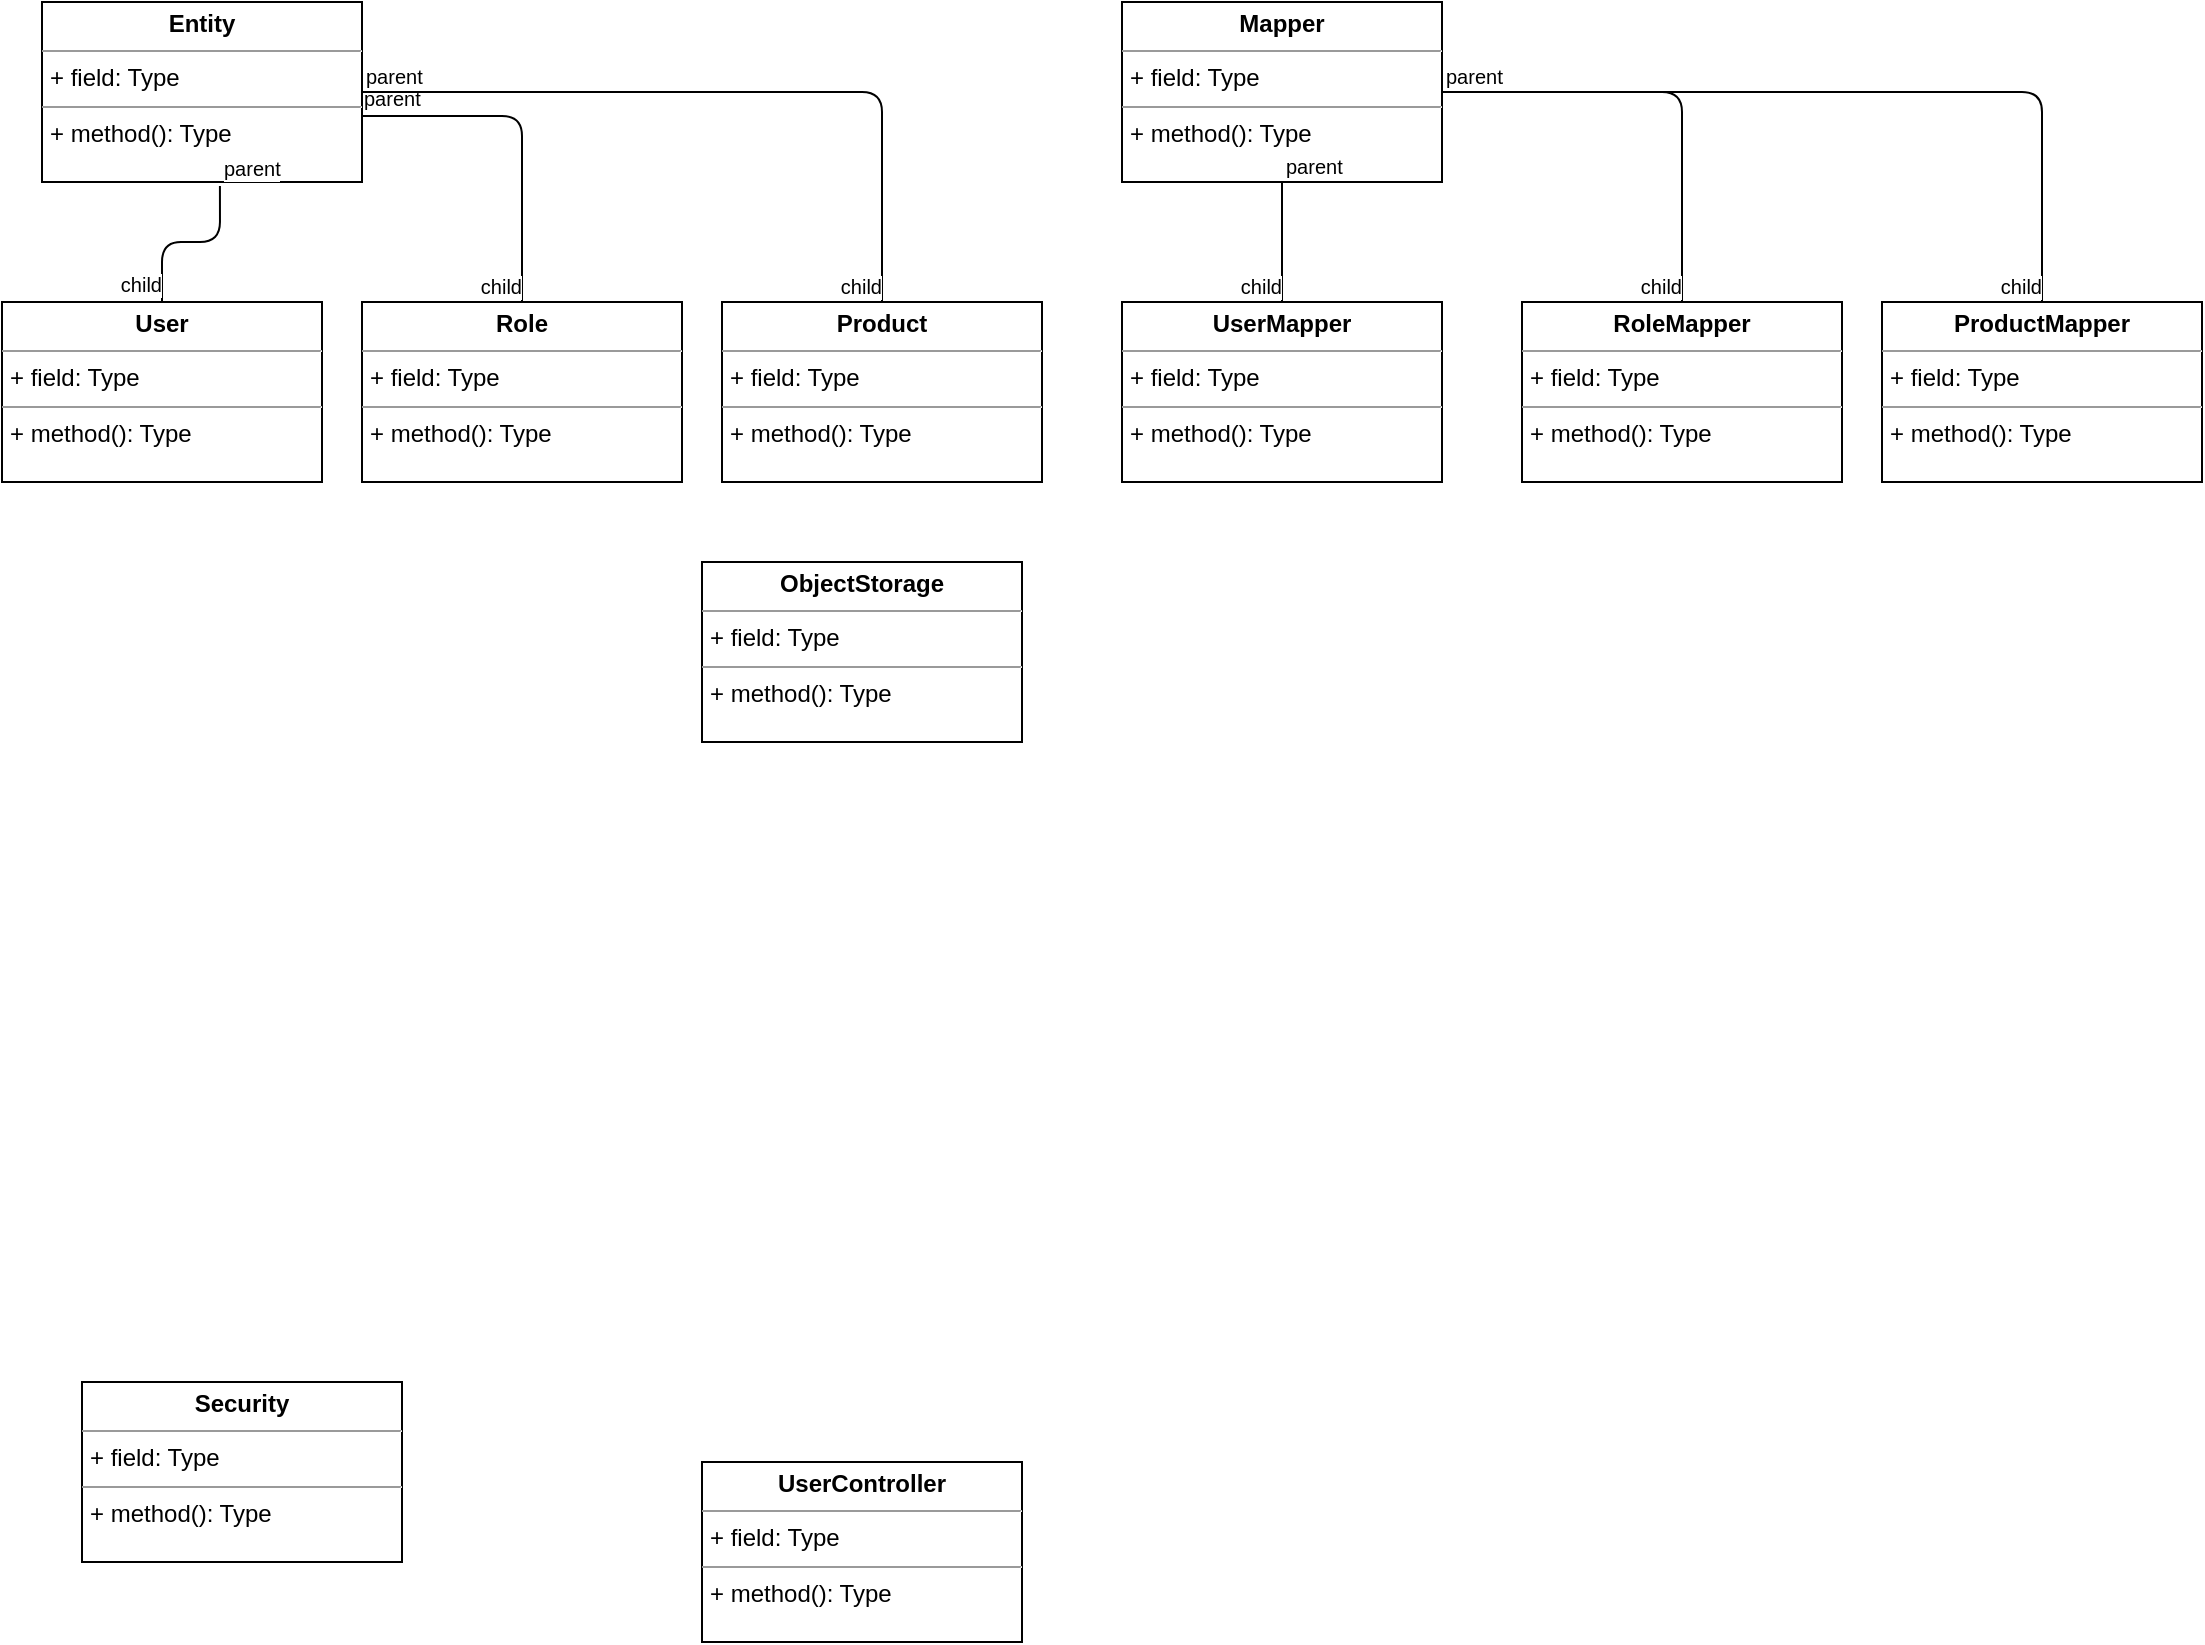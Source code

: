 <mxfile version="10.6.0" type="github"><diagram id="AGDRdy9E8Ncb0qvLrpPc" name="Page-1"><mxGraphModel dx="1593" dy="920" grid="1" gridSize="10" guides="1" tooltips="1" connect="1" arrows="1" fold="1" page="1" pageScale="1" pageWidth="827" pageHeight="1169" math="0" shadow="0"><root><mxCell id="0"/><mxCell id="1" parent="0"/><mxCell id="7Hd7Yw-MwSTJVAkwRDMc-26" value="" style="endArrow=none;html=1;edgeStyle=orthogonalEdgeStyle;exitX=0.994;exitY=0.633;exitDx=0;exitDy=0;exitPerimeter=0;" edge="1" parent="1" source="7Hd7Yw-MwSTJVAkwRDMc-37" target="7Hd7Yw-MwSTJVAkwRDMc-34"><mxGeometry relative="1" as="geometry"><mxPoint x="310" y="180" as="sourcePoint"/><mxPoint x="370" y="240" as="targetPoint"/></mxGeometry></mxCell><mxCell id="7Hd7Yw-MwSTJVAkwRDMc-27" value="parent" style="resizable=0;html=1;align=left;verticalAlign=bottom;labelBackgroundColor=#ffffff;fontSize=10;" connectable="0" vertex="1" parent="7Hd7Yw-MwSTJVAkwRDMc-26"><mxGeometry x="-1" relative="1" as="geometry"/></mxCell><mxCell id="7Hd7Yw-MwSTJVAkwRDMc-28" value="child" style="resizable=0;html=1;align=right;verticalAlign=bottom;labelBackgroundColor=#ffffff;fontSize=10;" connectable="0" vertex="1" parent="7Hd7Yw-MwSTJVAkwRDMc-26"><mxGeometry x="1" relative="1" as="geometry"/></mxCell><mxCell id="7Hd7Yw-MwSTJVAkwRDMc-30" value="" style="endArrow=none;html=1;edgeStyle=orthogonalEdgeStyle;" edge="1" parent="1" source="7Hd7Yw-MwSTJVAkwRDMc-37" target="7Hd7Yw-MwSTJVAkwRDMc-35"><mxGeometry relative="1" as="geometry"><mxPoint x="190" y="21" as="sourcePoint"/><mxPoint x="400" y="130" as="targetPoint"/></mxGeometry></mxCell><mxCell id="7Hd7Yw-MwSTJVAkwRDMc-31" value="parent" style="resizable=0;html=1;align=left;verticalAlign=bottom;labelBackgroundColor=#ffffff;fontSize=10;" connectable="0" vertex="1" parent="7Hd7Yw-MwSTJVAkwRDMc-30"><mxGeometry x="-1" relative="1" as="geometry"/></mxCell><mxCell id="7Hd7Yw-MwSTJVAkwRDMc-32" value="child" style="resizable=0;html=1;align=right;verticalAlign=bottom;labelBackgroundColor=#ffffff;fontSize=10;" connectable="0" vertex="1" parent="7Hd7Yw-MwSTJVAkwRDMc-30"><mxGeometry x="1" relative="1" as="geometry"/></mxCell><mxCell id="7Hd7Yw-MwSTJVAkwRDMc-34" value="&lt;p style=&quot;margin: 0px ; margin-top: 4px ; text-align: center&quot;&gt;&lt;b&gt;Role&lt;/b&gt;&lt;/p&gt;&lt;hr size=&quot;1&quot;&gt;&lt;p style=&quot;margin: 0px ; margin-left: 4px&quot;&gt;+ field: Type&lt;/p&gt;&lt;hr size=&quot;1&quot;&gt;&lt;p style=&quot;margin: 0px ; margin-left: 4px&quot;&gt;+ method(): Type&lt;/p&gt;" style="verticalAlign=top;align=left;overflow=fill;fontSize=12;fontFamily=Helvetica;html=1;" vertex="1" parent="1"><mxGeometry x="180" y="160" width="160" height="90" as="geometry"/></mxCell><mxCell id="7Hd7Yw-MwSTJVAkwRDMc-35" value="&lt;p style=&quot;margin: 0px ; margin-top: 4px ; text-align: center&quot;&gt;&lt;b&gt;Product&lt;/b&gt;&lt;br&gt;&lt;/p&gt;&lt;hr size=&quot;1&quot;&gt;&lt;p style=&quot;margin: 0px ; margin-left: 4px&quot;&gt;+ field: Type&lt;/p&gt;&lt;hr size=&quot;1&quot;&gt;&lt;p style=&quot;margin: 0px ; margin-left: 4px&quot;&gt;+ method(): Type&lt;/p&gt;" style="verticalAlign=top;align=left;overflow=fill;fontSize=12;fontFamily=Helvetica;html=1;" vertex="1" parent="1"><mxGeometry x="360" y="160" width="160" height="90" as="geometry"/></mxCell><mxCell id="7Hd7Yw-MwSTJVAkwRDMc-37" value="&lt;p style=&quot;margin: 0px ; margin-top: 4px ; text-align: center&quot;&gt;&lt;b&gt;Entity&lt;/b&gt;&lt;br&gt;&lt;/p&gt;&lt;hr size=&quot;1&quot;&gt;&lt;p style=&quot;margin: 0px ; margin-left: 4px&quot;&gt;+ field: Type&lt;/p&gt;&lt;hr size=&quot;1&quot;&gt;&lt;p style=&quot;margin: 0px ; margin-left: 4px&quot;&gt;+ method(): Type&lt;/p&gt;" style="verticalAlign=top;align=left;overflow=fill;fontSize=12;fontFamily=Helvetica;html=1;" vertex="1" parent="1"><mxGeometry x="20" y="10" width="160" height="90" as="geometry"/></mxCell><mxCell id="7Hd7Yw-MwSTJVAkwRDMc-38" value="" style="endArrow=none;html=1;edgeStyle=orthogonalEdgeStyle;exitX=0.556;exitY=1.022;exitDx=0;exitDy=0;exitPerimeter=0;entryX=0.5;entryY=0;entryDx=0;entryDy=0;" edge="1" parent="1" source="7Hd7Yw-MwSTJVAkwRDMc-37" target="7Hd7Yw-MwSTJVAkwRDMc-41"><mxGeometry relative="1" as="geometry"><mxPoint x="300" y="55" as="sourcePoint"/><mxPoint x="80" y="160" as="targetPoint"/></mxGeometry></mxCell><mxCell id="7Hd7Yw-MwSTJVAkwRDMc-39" value="parent" style="resizable=0;html=1;align=left;verticalAlign=bottom;labelBackgroundColor=#ffffff;fontSize=10;" connectable="0" vertex="1" parent="7Hd7Yw-MwSTJVAkwRDMc-38"><mxGeometry x="-1" relative="1" as="geometry"/></mxCell><mxCell id="7Hd7Yw-MwSTJVAkwRDMc-40" value="child" style="resizable=0;html=1;align=right;verticalAlign=bottom;labelBackgroundColor=#ffffff;fontSize=10;" connectable="0" vertex="1" parent="7Hd7Yw-MwSTJVAkwRDMc-38"><mxGeometry x="1" relative="1" as="geometry"/></mxCell><mxCell id="7Hd7Yw-MwSTJVAkwRDMc-41" value="&lt;p style=&quot;margin: 0px ; margin-top: 4px ; text-align: center&quot;&gt;&lt;b&gt;User&lt;/b&gt;&lt;br&gt;&lt;/p&gt;&lt;hr size=&quot;1&quot;&gt;&lt;p style=&quot;margin: 0px ; margin-left: 4px&quot;&gt;+ field: Type&lt;/p&gt;&lt;hr size=&quot;1&quot;&gt;&lt;p style=&quot;margin: 0px ; margin-left: 4px&quot;&gt;+ method(): Type&lt;/p&gt;" style="verticalAlign=top;align=left;overflow=fill;fontSize=12;fontFamily=Helvetica;html=1;" vertex="1" parent="1"><mxGeometry y="160" width="160" height="90" as="geometry"/></mxCell><mxCell id="7Hd7Yw-MwSTJVAkwRDMc-42" value="&lt;p style=&quot;margin: 0px ; margin-top: 4px ; text-align: center&quot;&gt;&lt;b&gt;Security&lt;/b&gt;&lt;br&gt;&lt;/p&gt;&lt;hr size=&quot;1&quot;&gt;&lt;p style=&quot;margin: 0px ; margin-left: 4px&quot;&gt;+ field: Type&lt;/p&gt;&lt;hr size=&quot;1&quot;&gt;&lt;p style=&quot;margin: 0px ; margin-left: 4px&quot;&gt;+ method(): Type&lt;/p&gt;" style="verticalAlign=top;align=left;overflow=fill;fontSize=12;fontFamily=Helvetica;html=1;" vertex="1" parent="1"><mxGeometry x="40" y="700" width="160" height="90" as="geometry"/></mxCell><mxCell id="7Hd7Yw-MwSTJVAkwRDMc-43" value="&lt;p style=&quot;margin: 0px ; margin-top: 4px ; text-align: center&quot;&gt;&lt;b&gt;UserController&lt;/b&gt;&lt;br&gt;&lt;/p&gt;&lt;hr size=&quot;1&quot;&gt;&lt;p style=&quot;margin: 0px ; margin-left: 4px&quot;&gt;+ field: Type&lt;/p&gt;&lt;hr size=&quot;1&quot;&gt;&lt;p style=&quot;margin: 0px ; margin-left: 4px&quot;&gt;+ method(): Type&lt;/p&gt;" style="verticalAlign=top;align=left;overflow=fill;fontSize=12;fontFamily=Helvetica;html=1;" vertex="1" parent="1"><mxGeometry x="350" y="740" width="160" height="90" as="geometry"/></mxCell><mxCell id="7Hd7Yw-MwSTJVAkwRDMc-47" value="&lt;p style=&quot;margin: 0px ; margin-top: 4px ; text-align: center&quot;&gt;&lt;b&gt;Mapper&lt;/b&gt;&lt;br&gt;&lt;/p&gt;&lt;hr size=&quot;1&quot;&gt;&lt;p style=&quot;margin: 0px ; margin-left: 4px&quot;&gt;+ field: Type&lt;/p&gt;&lt;hr size=&quot;1&quot;&gt;&lt;p style=&quot;margin: 0px ; margin-left: 4px&quot;&gt;+ method(): Type&lt;/p&gt;" style="verticalAlign=top;align=left;overflow=fill;fontSize=12;fontFamily=Helvetica;html=1;" vertex="1" parent="1"><mxGeometry x="560" y="10" width="160" height="90" as="geometry"/></mxCell><mxCell id="7Hd7Yw-MwSTJVAkwRDMc-48" value="&lt;p style=&quot;margin: 0px ; margin-top: 4px ; text-align: center&quot;&gt;&lt;b&gt;ProductMapper&lt;/b&gt;&lt;br&gt;&lt;/p&gt;&lt;hr size=&quot;1&quot;&gt;&lt;p style=&quot;margin: 0px ; margin-left: 4px&quot;&gt;+ field: Type&lt;/p&gt;&lt;hr size=&quot;1&quot;&gt;&lt;p style=&quot;margin: 0px ; margin-left: 4px&quot;&gt;+ method(): Type&lt;/p&gt;" style="verticalAlign=top;align=left;overflow=fill;fontSize=12;fontFamily=Helvetica;html=1;" vertex="1" parent="1"><mxGeometry x="940" y="160" width="160" height="90" as="geometry"/></mxCell><mxCell id="7Hd7Yw-MwSTJVAkwRDMc-49" value="&lt;p style=&quot;margin: 0px ; margin-top: 4px ; text-align: center&quot;&gt;&lt;b&gt;RoleMapper&lt;/b&gt;&lt;br&gt;&lt;/p&gt;&lt;hr size=&quot;1&quot;&gt;&lt;p style=&quot;margin: 0px ; margin-left: 4px&quot;&gt;+ field: Type&lt;/p&gt;&lt;hr size=&quot;1&quot;&gt;&lt;p style=&quot;margin: 0px ; margin-left: 4px&quot;&gt;+ method(): Type&lt;/p&gt;" style="verticalAlign=top;align=left;overflow=fill;fontSize=12;fontFamily=Helvetica;html=1;" vertex="1" parent="1"><mxGeometry x="760" y="160" width="160" height="90" as="geometry"/></mxCell><mxCell id="7Hd7Yw-MwSTJVAkwRDMc-50" value="&lt;p style=&quot;margin: 0px ; margin-top: 4px ; text-align: center&quot;&gt;&lt;b&gt;UserMapper&lt;/b&gt;&lt;br&gt;&lt;/p&gt;&lt;hr size=&quot;1&quot;&gt;&lt;p style=&quot;margin: 0px ; margin-left: 4px&quot;&gt;+ field: Type&lt;/p&gt;&lt;hr size=&quot;1&quot;&gt;&lt;p style=&quot;margin: 0px ; margin-left: 4px&quot;&gt;+ method(): Type&lt;/p&gt;" style="verticalAlign=top;align=left;overflow=fill;fontSize=12;fontFamily=Helvetica;html=1;" vertex="1" parent="1"><mxGeometry x="560" y="160" width="160" height="90" as="geometry"/></mxCell><mxCell id="HJIpGyrJuuj5EZEITsqE-1" value="" style="endArrow=none;html=1;edgeStyle=orthogonalEdgeStyle;" edge="1" parent="1" source="7Hd7Yw-MwSTJVAkwRDMc-47" target="7Hd7Yw-MwSTJVAkwRDMc-50"><mxGeometry relative="1" as="geometry"><mxPoint x="-40.5" y="375.294" as="sourcePoint"/><mxPoint x="219.441" y="480" as="targetPoint"/></mxGeometry></mxCell><mxCell id="HJIpGyrJuuj5EZEITsqE-2" value="parent" style="resizable=0;html=1;align=left;verticalAlign=bottom;labelBackgroundColor=#ffffff;fontSize=10;" connectable="0" vertex="1" parent="HJIpGyrJuuj5EZEITsqE-1"><mxGeometry x="-1" relative="1" as="geometry"/></mxCell><mxCell id="HJIpGyrJuuj5EZEITsqE-3" value="child" style="resizable=0;html=1;align=right;verticalAlign=bottom;labelBackgroundColor=#ffffff;fontSize=10;" connectable="0" vertex="1" parent="HJIpGyrJuuj5EZEITsqE-1"><mxGeometry x="1" relative="1" as="geometry"/></mxCell><mxCell id="HJIpGyrJuuj5EZEITsqE-4" value="" style="endArrow=none;html=1;edgeStyle=orthogonalEdgeStyle;" edge="1" parent="1" source="7Hd7Yw-MwSTJVAkwRDMc-47" target="7Hd7Yw-MwSTJVAkwRDMc-49"><mxGeometry relative="1" as="geometry"><mxPoint x="60" y="350.294" as="sourcePoint"/><mxPoint x="319.941" y="455" as="targetPoint"/></mxGeometry></mxCell><mxCell id="HJIpGyrJuuj5EZEITsqE-5" value="parent" style="resizable=0;html=1;align=left;verticalAlign=bottom;labelBackgroundColor=#ffffff;fontSize=10;" connectable="0" vertex="1" parent="HJIpGyrJuuj5EZEITsqE-4"><mxGeometry x="-1" relative="1" as="geometry"/></mxCell><mxCell id="HJIpGyrJuuj5EZEITsqE-6" value="child" style="resizable=0;html=1;align=right;verticalAlign=bottom;labelBackgroundColor=#ffffff;fontSize=10;" connectable="0" vertex="1" parent="HJIpGyrJuuj5EZEITsqE-4"><mxGeometry x="1" relative="1" as="geometry"/></mxCell><mxCell id="HJIpGyrJuuj5EZEITsqE-7" value="" style="endArrow=none;html=1;edgeStyle=orthogonalEdgeStyle;exitX=1;exitY=0.5;exitDx=0;exitDy=0;" edge="1" parent="1" source="7Hd7Yw-MwSTJVAkwRDMc-47" target="7Hd7Yw-MwSTJVAkwRDMc-48"><mxGeometry relative="1" as="geometry"><mxPoint x="153" y="299.794" as="sourcePoint"/><mxPoint x="412.941" y="404.5" as="targetPoint"/></mxGeometry></mxCell><mxCell id="HJIpGyrJuuj5EZEITsqE-8" value="parent" style="resizable=0;html=1;align=left;verticalAlign=bottom;labelBackgroundColor=#ffffff;fontSize=10;" connectable="0" vertex="1" parent="HJIpGyrJuuj5EZEITsqE-7"><mxGeometry x="-1" relative="1" as="geometry"/></mxCell><mxCell id="HJIpGyrJuuj5EZEITsqE-9" value="child" style="resizable=0;html=1;align=right;verticalAlign=bottom;labelBackgroundColor=#ffffff;fontSize=10;" connectable="0" vertex="1" parent="HJIpGyrJuuj5EZEITsqE-7"><mxGeometry x="1" relative="1" as="geometry"/></mxCell><mxCell id="MJC0RwWzdKKpVXB5seMG-1" value="&lt;p style=&quot;margin: 0px ; margin-top: 4px ; text-align: center&quot;&gt;&lt;b&gt;ObjectStorage&lt;/b&gt;&lt;br&gt;&lt;/p&gt;&lt;hr size=&quot;1&quot;&gt;&lt;p style=&quot;margin: 0px ; margin-left: 4px&quot;&gt;+ field: Type&lt;/p&gt;&lt;hr size=&quot;1&quot;&gt;&lt;p style=&quot;margin: 0px ; margin-left: 4px&quot;&gt;+ method(): Type&lt;/p&gt;" style="verticalAlign=top;align=left;overflow=fill;fontSize=12;fontFamily=Helvetica;html=1;" vertex="1" parent="1"><mxGeometry x="350" y="290" width="160" height="90" as="geometry"/></mxCell></root></mxGraphModel></diagram><diagram id="B38L4y_GWFFphEeFImRA" name="Page-2"><mxGraphModel dx="1354" dy="782" grid="1" gridSize="10" guides="1" tooltips="1" connect="1" arrows="1" fold="1" page="1" pageScale="1" pageWidth="827" pageHeight="1169" math="0" shadow="0"><root><mxCell id="YqNw6vWPKeONYDzSMbkz-0"/><mxCell id="YqNw6vWPKeONYDzSMbkz-1" parent="YqNw6vWPKeONYDzSMbkz-0"/></root></mxGraphModel></diagram></mxfile>